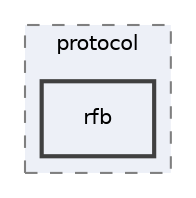 digraph "/Users/jlu/zeek/src/analyzer/protocol/rfb"
{
 // LATEX_PDF_SIZE
  edge [fontname="Helvetica",fontsize="10",labelfontname="Helvetica",labelfontsize="10"];
  node [fontname="Helvetica",fontsize="10",shape=record];
  compound=true
  subgraph clusterdir_5b88579d87e8de5dcee2ef4958d0594c {
    graph [ bgcolor="#edf0f7", pencolor="grey50", style="filled,dashed,", label="protocol", fontname="Helvetica", fontsize="10", URL="dir_5b88579d87e8de5dcee2ef4958d0594c.html"]
  dir_4bfd62b9c615428bb41fec326fa3c0fb [shape=box, label="rfb", style="filled,bold,", fillcolor="#edf0f7", color="grey25", URL="dir_4bfd62b9c615428bb41fec326fa3c0fb.html"];
  }
}
